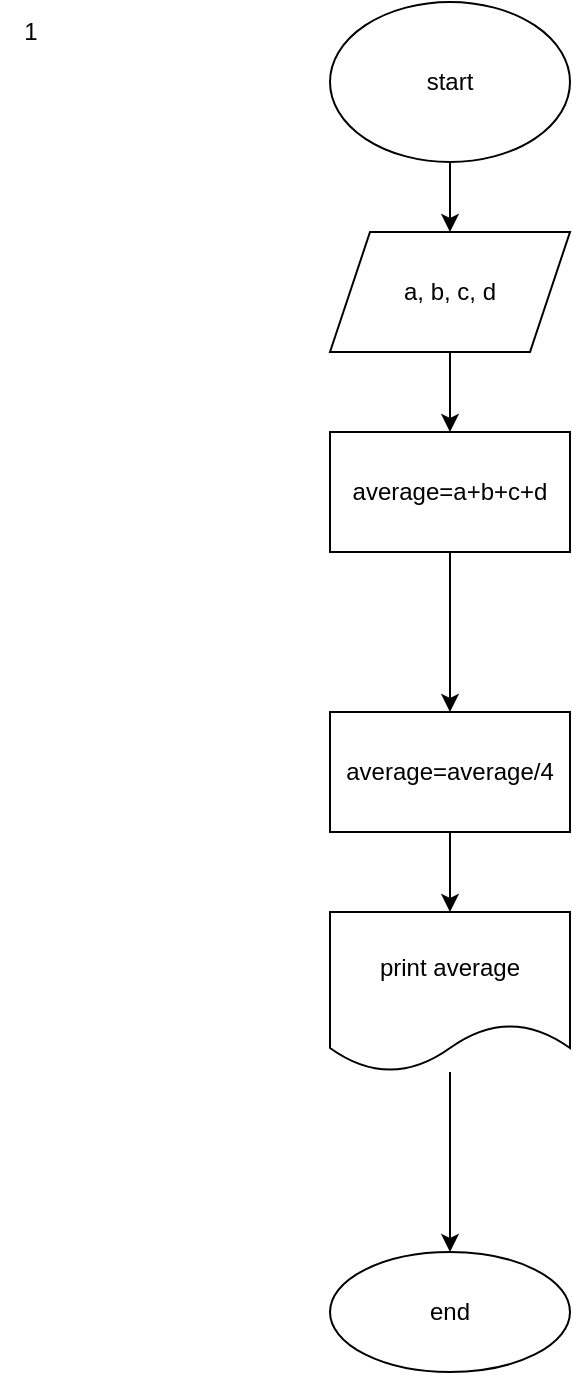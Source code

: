 <mxfile version="20.2.1" type="github">
  <diagram id="SMlSGlHsZOJHqie9-CAl" name="Page-1">
    <mxGraphModel dx="1038" dy="579" grid="1" gridSize="10" guides="1" tooltips="1" connect="1" arrows="1" fold="1" page="1" pageScale="1" pageWidth="850" pageHeight="1100" math="0" shadow="0">
      <root>
        <mxCell id="0" />
        <mxCell id="1" parent="0" />
        <mxCell id="huG4sFQA7rESZjVdTBkv-1" value="1" style="text;html=1;align=center;verticalAlign=middle;resizable=0;points=[];autosize=1;strokeColor=none;fillColor=none;" vertex="1" parent="1">
          <mxGeometry x="165" y="75" width="30" height="30" as="geometry" />
        </mxCell>
        <mxCell id="huG4sFQA7rESZjVdTBkv-4" value="" style="edgeStyle=orthogonalEdgeStyle;rounded=0;orthogonalLoop=1;jettySize=auto;html=1;" edge="1" parent="1" source="huG4sFQA7rESZjVdTBkv-2" target="huG4sFQA7rESZjVdTBkv-3">
          <mxGeometry relative="1" as="geometry" />
        </mxCell>
        <mxCell id="huG4sFQA7rESZjVdTBkv-2" value="start" style="ellipse;whiteSpace=wrap;html=1;" vertex="1" parent="1">
          <mxGeometry x="330" y="75" width="120" height="80" as="geometry" />
        </mxCell>
        <mxCell id="huG4sFQA7rESZjVdTBkv-8" value="" style="edgeStyle=orthogonalEdgeStyle;rounded=0;orthogonalLoop=1;jettySize=auto;html=1;" edge="1" parent="1" source="huG4sFQA7rESZjVdTBkv-3" target="huG4sFQA7rESZjVdTBkv-5">
          <mxGeometry relative="1" as="geometry" />
        </mxCell>
        <mxCell id="huG4sFQA7rESZjVdTBkv-3" value="a, b, c, d" style="shape=parallelogram;perimeter=parallelogramPerimeter;whiteSpace=wrap;html=1;fixedSize=1;" vertex="1" parent="1">
          <mxGeometry x="330" y="190" width="120" height="60" as="geometry" />
        </mxCell>
        <mxCell id="huG4sFQA7rESZjVdTBkv-7" value="" style="edgeStyle=orthogonalEdgeStyle;rounded=0;orthogonalLoop=1;jettySize=auto;html=1;" edge="1" parent="1" source="huG4sFQA7rESZjVdTBkv-5" target="huG4sFQA7rESZjVdTBkv-6">
          <mxGeometry relative="1" as="geometry" />
        </mxCell>
        <mxCell id="huG4sFQA7rESZjVdTBkv-5" value="average=a+b+c+d" style="rounded=0;whiteSpace=wrap;html=1;" vertex="1" parent="1">
          <mxGeometry x="330" y="290" width="120" height="60" as="geometry" />
        </mxCell>
        <mxCell id="huG4sFQA7rESZjVdTBkv-10" value="" style="edgeStyle=orthogonalEdgeStyle;rounded=0;orthogonalLoop=1;jettySize=auto;html=1;" edge="1" parent="1" source="huG4sFQA7rESZjVdTBkv-6" target="huG4sFQA7rESZjVdTBkv-9">
          <mxGeometry relative="1" as="geometry" />
        </mxCell>
        <mxCell id="huG4sFQA7rESZjVdTBkv-6" value="average=average/4" style="rounded=0;whiteSpace=wrap;html=1;" vertex="1" parent="1">
          <mxGeometry x="330" y="430" width="120" height="60" as="geometry" />
        </mxCell>
        <mxCell id="huG4sFQA7rESZjVdTBkv-12" value="" style="edgeStyle=orthogonalEdgeStyle;rounded=0;orthogonalLoop=1;jettySize=auto;html=1;" edge="1" parent="1" source="huG4sFQA7rESZjVdTBkv-9" target="huG4sFQA7rESZjVdTBkv-11">
          <mxGeometry relative="1" as="geometry" />
        </mxCell>
        <mxCell id="huG4sFQA7rESZjVdTBkv-9" value="print average" style="shape=document;whiteSpace=wrap;html=1;boundedLbl=1;" vertex="1" parent="1">
          <mxGeometry x="330" y="530" width="120" height="80" as="geometry" />
        </mxCell>
        <mxCell id="huG4sFQA7rESZjVdTBkv-11" value="end" style="ellipse;whiteSpace=wrap;html=1;" vertex="1" parent="1">
          <mxGeometry x="330" y="700" width="120" height="60" as="geometry" />
        </mxCell>
      </root>
    </mxGraphModel>
  </diagram>
</mxfile>
